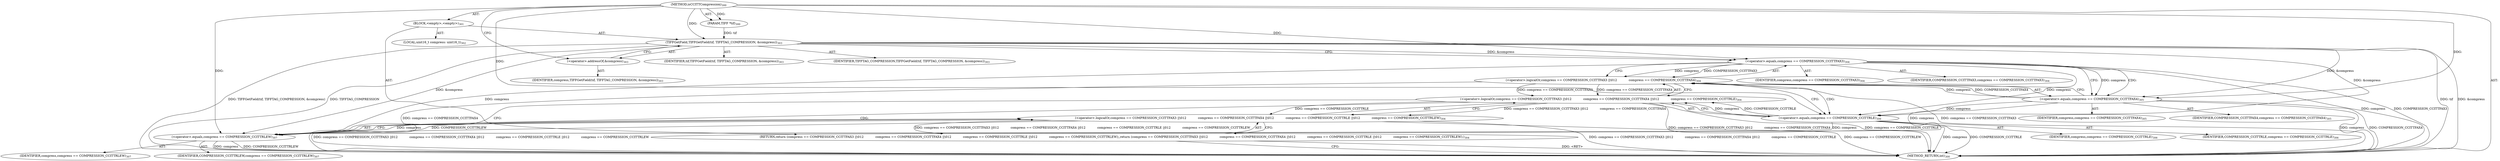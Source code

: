 digraph "isCCITTCompression" {  
"46112" [label = <(METHOD,isCCITTCompression)<SUB>300</SUB>> ]
"46113" [label = <(PARAM,TIFF *tif)<SUB>300</SUB>> ]
"46114" [label = <(BLOCK,&lt;empty&gt;,&lt;empty&gt;)<SUB>301</SUB>> ]
"46115" [label = <(LOCAL,uint16_t compress: uint16_t)<SUB>302</SUB>> ]
"46116" [label = <(TIFFGetField,TIFFGetField(tif, TIFFTAG_COMPRESSION, &amp;compress))<SUB>303</SUB>> ]
"46117" [label = <(IDENTIFIER,tif,TIFFGetField(tif, TIFFTAG_COMPRESSION, &amp;compress))<SUB>303</SUB>> ]
"46118" [label = <(IDENTIFIER,TIFFTAG_COMPRESSION,TIFFGetField(tif, TIFFTAG_COMPRESSION, &amp;compress))<SUB>303</SUB>> ]
"46119" [label = <(&lt;operator&gt;.addressOf,&amp;compress)<SUB>303</SUB>> ]
"46120" [label = <(IDENTIFIER,compress,TIFFGetField(tif, TIFFTAG_COMPRESSION, &amp;compress))<SUB>303</SUB>> ]
"46121" [label = <(RETURN,return (compress == COMPRESSION_CCITTFAX3 ||\012            compress == COMPRESSION_CCITTFAX4 ||\012            compress == COMPRESSION_CCITTRLE ||\012            compress == COMPRESSION_CCITTRLEW);,return (compress == COMPRESSION_CCITTFAX3 ||\012            compress == COMPRESSION_CCITTFAX4 ||\012            compress == COMPRESSION_CCITTRLE ||\012            compress == COMPRESSION_CCITTRLEW);)<SUB>304</SUB>> ]
"46122" [label = <(&lt;operator&gt;.logicalOr,compress == COMPRESSION_CCITTFAX3 ||\012            compress == COMPRESSION_CCITTFAX4 ||\012            compress == COMPRESSION_CCITTRLE ||\012            compress == COMPRESSION_CCITTRLEW)<SUB>304</SUB>> ]
"46123" [label = <(&lt;operator&gt;.logicalOr,compress == COMPRESSION_CCITTFAX3 ||\012            compress == COMPRESSION_CCITTFAX4 ||\012            compress == COMPRESSION_CCITTRLE)<SUB>304</SUB>> ]
"46124" [label = <(&lt;operator&gt;.logicalOr,compress == COMPRESSION_CCITTFAX3 ||\012            compress == COMPRESSION_CCITTFAX4)<SUB>304</SUB>> ]
"46125" [label = <(&lt;operator&gt;.equals,compress == COMPRESSION_CCITTFAX3)<SUB>304</SUB>> ]
"46126" [label = <(IDENTIFIER,compress,compress == COMPRESSION_CCITTFAX3)<SUB>304</SUB>> ]
"46127" [label = <(IDENTIFIER,COMPRESSION_CCITTFAX3,compress == COMPRESSION_CCITTFAX3)<SUB>304</SUB>> ]
"46128" [label = <(&lt;operator&gt;.equals,compress == COMPRESSION_CCITTFAX4)<SUB>305</SUB>> ]
"46129" [label = <(IDENTIFIER,compress,compress == COMPRESSION_CCITTFAX4)<SUB>305</SUB>> ]
"46130" [label = <(IDENTIFIER,COMPRESSION_CCITTFAX4,compress == COMPRESSION_CCITTFAX4)<SUB>305</SUB>> ]
"46131" [label = <(&lt;operator&gt;.equals,compress == COMPRESSION_CCITTRLE)<SUB>306</SUB>> ]
"46132" [label = <(IDENTIFIER,compress,compress == COMPRESSION_CCITTRLE)<SUB>306</SUB>> ]
"46133" [label = <(IDENTIFIER,COMPRESSION_CCITTRLE,compress == COMPRESSION_CCITTRLE)<SUB>306</SUB>> ]
"46134" [label = <(&lt;operator&gt;.equals,compress == COMPRESSION_CCITTRLEW)<SUB>307</SUB>> ]
"46135" [label = <(IDENTIFIER,compress,compress == COMPRESSION_CCITTRLEW)<SUB>307</SUB>> ]
"46136" [label = <(IDENTIFIER,COMPRESSION_CCITTRLEW,compress == COMPRESSION_CCITTRLEW)<SUB>307</SUB>> ]
"46137" [label = <(METHOD_RETURN,int)<SUB>300</SUB>> ]
  "46112" -> "46113"  [ label = "AST: "] 
  "46112" -> "46114"  [ label = "AST: "] 
  "46112" -> "46137"  [ label = "AST: "] 
  "46114" -> "46115"  [ label = "AST: "] 
  "46114" -> "46116"  [ label = "AST: "] 
  "46114" -> "46121"  [ label = "AST: "] 
  "46116" -> "46117"  [ label = "AST: "] 
  "46116" -> "46118"  [ label = "AST: "] 
  "46116" -> "46119"  [ label = "AST: "] 
  "46119" -> "46120"  [ label = "AST: "] 
  "46121" -> "46122"  [ label = "AST: "] 
  "46122" -> "46123"  [ label = "AST: "] 
  "46122" -> "46134"  [ label = "AST: "] 
  "46123" -> "46124"  [ label = "AST: "] 
  "46123" -> "46131"  [ label = "AST: "] 
  "46124" -> "46125"  [ label = "AST: "] 
  "46124" -> "46128"  [ label = "AST: "] 
  "46125" -> "46126"  [ label = "AST: "] 
  "46125" -> "46127"  [ label = "AST: "] 
  "46128" -> "46129"  [ label = "AST: "] 
  "46128" -> "46130"  [ label = "AST: "] 
  "46131" -> "46132"  [ label = "AST: "] 
  "46131" -> "46133"  [ label = "AST: "] 
  "46134" -> "46135"  [ label = "AST: "] 
  "46134" -> "46136"  [ label = "AST: "] 
  "46116" -> "46125"  [ label = "CFG: "] 
  "46121" -> "46137"  [ label = "CFG: "] 
  "46119" -> "46116"  [ label = "CFG: "] 
  "46122" -> "46121"  [ label = "CFG: "] 
  "46123" -> "46122"  [ label = "CFG: "] 
  "46123" -> "46134"  [ label = "CFG: "] 
  "46134" -> "46122"  [ label = "CFG: "] 
  "46124" -> "46123"  [ label = "CFG: "] 
  "46124" -> "46131"  [ label = "CFG: "] 
  "46131" -> "46123"  [ label = "CFG: "] 
  "46125" -> "46124"  [ label = "CFG: "] 
  "46125" -> "46128"  [ label = "CFG: "] 
  "46128" -> "46124"  [ label = "CFG: "] 
  "46112" -> "46119"  [ label = "CFG: "] 
  "46121" -> "46137"  [ label = "DDG: &lt;RET&gt;"] 
  "46116" -> "46137"  [ label = "DDG: tif"] 
  "46116" -> "46137"  [ label = "DDG: &amp;compress"] 
  "46116" -> "46137"  [ label = "DDG: TIFFGetField(tif, TIFFTAG_COMPRESSION, &amp;compress)"] 
  "46125" -> "46137"  [ label = "DDG: compress"] 
  "46124" -> "46137"  [ label = "DDG: compress == COMPRESSION_CCITTFAX3"] 
  "46128" -> "46137"  [ label = "DDG: compress"] 
  "46124" -> "46137"  [ label = "DDG: compress == COMPRESSION_CCITTFAX4"] 
  "46123" -> "46137"  [ label = "DDG: compress == COMPRESSION_CCITTFAX3 ||\012            compress == COMPRESSION_CCITTFAX4"] 
  "46131" -> "46137"  [ label = "DDG: compress"] 
  "46123" -> "46137"  [ label = "DDG: compress == COMPRESSION_CCITTRLE"] 
  "46122" -> "46137"  [ label = "DDG: compress == COMPRESSION_CCITTFAX3 ||\012            compress == COMPRESSION_CCITTFAX4 ||\012            compress == COMPRESSION_CCITTRLE"] 
  "46134" -> "46137"  [ label = "DDG: compress"] 
  "46122" -> "46137"  [ label = "DDG: compress == COMPRESSION_CCITTRLEW"] 
  "46122" -> "46137"  [ label = "DDG: compress == COMPRESSION_CCITTFAX3 ||\012            compress == COMPRESSION_CCITTFAX4 ||\012            compress == COMPRESSION_CCITTRLE ||\012            compress == COMPRESSION_CCITTRLEW"] 
  "46134" -> "46137"  [ label = "DDG: COMPRESSION_CCITTRLEW"] 
  "46125" -> "46137"  [ label = "DDG: COMPRESSION_CCITTFAX3"] 
  "46131" -> "46137"  [ label = "DDG: COMPRESSION_CCITTRLE"] 
  "46128" -> "46137"  [ label = "DDG: COMPRESSION_CCITTFAX4"] 
  "46116" -> "46137"  [ label = "DDG: TIFFTAG_COMPRESSION"] 
  "46112" -> "46113"  [ label = "DDG: "] 
  "46122" -> "46121"  [ label = "DDG: compress == COMPRESSION_CCITTFAX3 ||\012            compress == COMPRESSION_CCITTFAX4 ||\012            compress == COMPRESSION_CCITTRLE ||\012            compress == COMPRESSION_CCITTRLEW"] 
  "46113" -> "46116"  [ label = "DDG: tif"] 
  "46112" -> "46116"  [ label = "DDG: "] 
  "46123" -> "46122"  [ label = "DDG: compress == COMPRESSION_CCITTFAX3 ||\012            compress == COMPRESSION_CCITTFAX4"] 
  "46123" -> "46122"  [ label = "DDG: compress == COMPRESSION_CCITTRLE"] 
  "46134" -> "46122"  [ label = "DDG: compress"] 
  "46134" -> "46122"  [ label = "DDG: COMPRESSION_CCITTRLEW"] 
  "46124" -> "46123"  [ label = "DDG: compress == COMPRESSION_CCITTFAX3"] 
  "46124" -> "46123"  [ label = "DDG: compress == COMPRESSION_CCITTFAX4"] 
  "46131" -> "46123"  [ label = "DDG: compress"] 
  "46131" -> "46123"  [ label = "DDG: COMPRESSION_CCITTRLE"] 
  "46116" -> "46134"  [ label = "DDG: &amp;compress"] 
  "46125" -> "46134"  [ label = "DDG: compress"] 
  "46128" -> "46134"  [ label = "DDG: compress"] 
  "46131" -> "46134"  [ label = "DDG: compress"] 
  "46112" -> "46134"  [ label = "DDG: "] 
  "46125" -> "46124"  [ label = "DDG: compress"] 
  "46125" -> "46124"  [ label = "DDG: COMPRESSION_CCITTFAX3"] 
  "46128" -> "46124"  [ label = "DDG: compress"] 
  "46128" -> "46124"  [ label = "DDG: COMPRESSION_CCITTFAX4"] 
  "46116" -> "46131"  [ label = "DDG: &amp;compress"] 
  "46125" -> "46131"  [ label = "DDG: compress"] 
  "46128" -> "46131"  [ label = "DDG: compress"] 
  "46112" -> "46131"  [ label = "DDG: "] 
  "46116" -> "46125"  [ label = "DDG: &amp;compress"] 
  "46112" -> "46125"  [ label = "DDG: "] 
  "46116" -> "46128"  [ label = "DDG: &amp;compress"] 
  "46125" -> "46128"  [ label = "DDG: compress"] 
  "46112" -> "46128"  [ label = "DDG: "] 
  "46123" -> "46134"  [ label = "CDG: "] 
  "46124" -> "46131"  [ label = "CDG: "] 
  "46125" -> "46128"  [ label = "CDG: "] 
}
